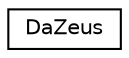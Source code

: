 digraph G
{
  edge [fontname="Helvetica",fontsize="10",labelfontname="Helvetica",labelfontsize="10"];
  node [fontname="Helvetica",fontsize="10",shape=record];
  rankdir=LR;
  Node1 [label="DaZeus",height=0.2,width=0.4,color="black", fillcolor="white", style="filled",URL="$class_da_zeus.html"];
}
